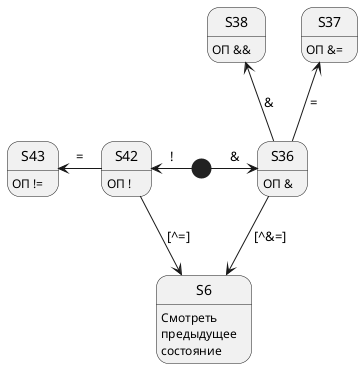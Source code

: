 @startuml "sd5"

[*] -right-> S36 : &
S36 -up-> S37 : =
S36 -up-> S38 : &
S37 : ОП &=
S36 : ОП &
S38 : ОП &&
S36 -down-> S6 : [^&=]

[*] -left-> S42 : !
S42 -left-> S43 : =
S43 : ОП !=
S42 : ОП !
S42 -down-> S6 : [^=]

S6 : Смотреть\nпредыдущее\nсостояние

@enduml